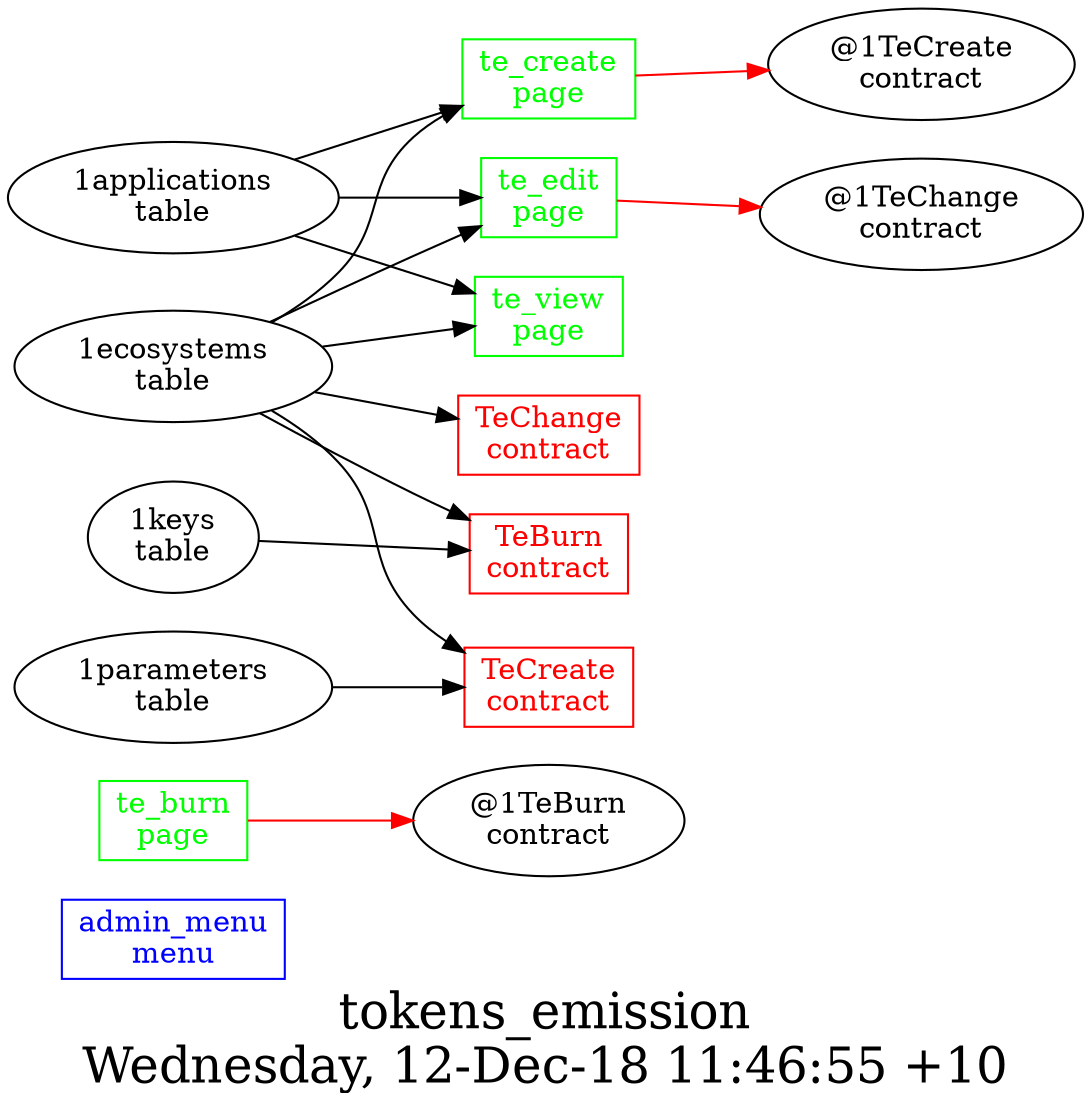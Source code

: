 digraph G {
fontsize="24";
label="tokens_emission\nWednesday, 12-Dec-18 11:46:55 +10";
nojustify=true;
ordering=out;
rankdir=LR;
size="30";
"admin_menu\nmenu" [color=blue, fontcolor=blue, group=menus, shape=record];
"te_burn\npage" -> "@1TeBurn\ncontract"  [ color=red ]
"te_burn\npage" [color=green, fontcolor=green, group=pages, shape=record];
"te_create\npage" -> "@1TeCreate\ncontract"  [ color=red ]
"1applications\ntable" -> "te_create\npage"
"1ecosystems\ntable" -> "te_create\npage"
"te_create\npage" [color=green, fontcolor=green, group=pages, shape=record];
"te_edit\npage" -> "@1TeChange\ncontract"  [ color=red ]
"1applications\ntable" -> "te_edit\npage"
"1ecosystems\ntable" -> "te_edit\npage"
"te_edit\npage" [color=green, fontcolor=green, group=pages, shape=record];
"1applications\ntable" -> "te_view\npage"
"1ecosystems\ntable" -> "te_view\npage"
"te_view\npage" [color=green, fontcolor=green, group=pages, shape=record];
"1keys\ntable" -> "TeBurn\ncontract"
"1ecosystems\ntable" -> "TeBurn\ncontract"
"TeBurn\ncontract" [color=red, fontcolor=red, group=contracts, shape=record];
"1ecosystems\ntable" -> "TeChange\ncontract"
"TeChange\ncontract" [color=red, fontcolor=red, group=contracts, shape=record];
"1parameters\ntable" -> "TeCreate\ncontract"
"1ecosystems\ntable" -> "TeCreate\ncontract"
"TeCreate\ncontract" [color=red, fontcolor=red, group=contracts, shape=record];
}
